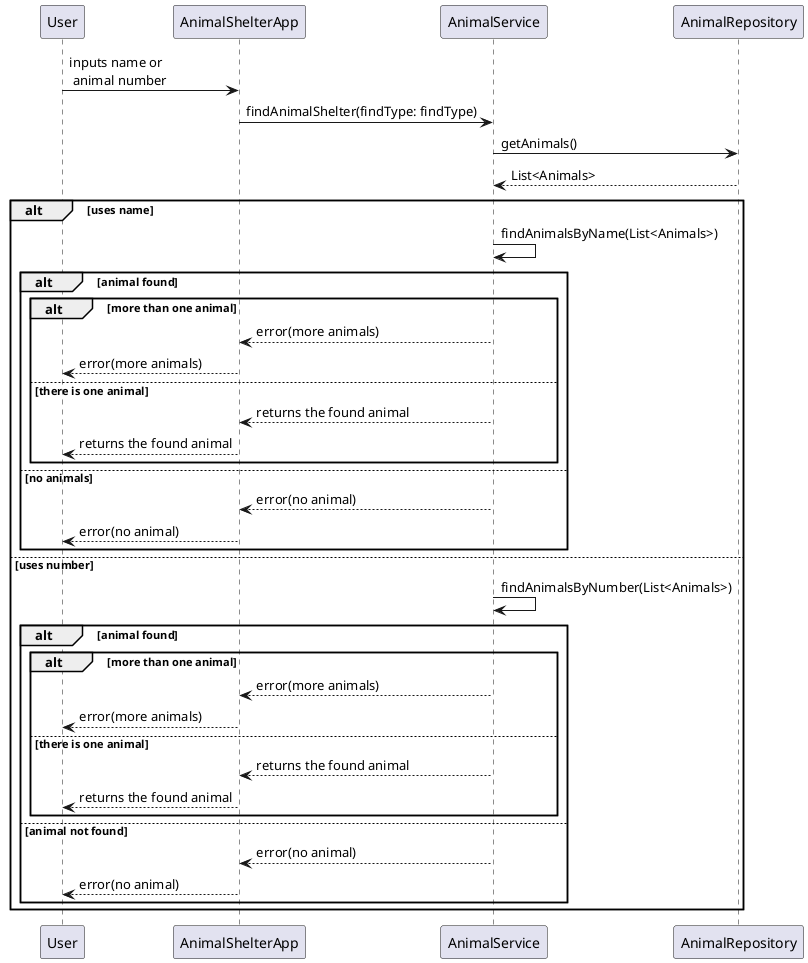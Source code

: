 @startuml

User -> AnimalShelterApp : inputs name or\n animal number
AnimalShelterApp -> AnimalService : findAnimalShelter(findType: findType)
AnimalService -> AnimalRepository : getAnimals()
AnimalRepository --> AnimalService : List<Animals>


alt uses name
AnimalService -> AnimalService : findAnimalsByName(List<Animals>)
    alt animal found
        alt more than one animal
            AnimalService --> AnimalShelterApp : error(more animals)
            AnimalShelterApp --> User : error(more animals)
        else there is one animal
            AnimalService --> AnimalShelterApp : returns the found animal
            AnimalShelterApp --> User : returns the found animal
          end

    else no animals
        AnimalService --> AnimalShelterApp : error(no animal)
        AnimalShelterApp --> User : error(no animal)
    end

else uses number
AnimalService -> AnimalService : findAnimalsByNumber(List<Animals>)
    alt animal found
        alt more than one animal
            AnimalService --> AnimalShelterApp : error(more animals)
            AnimalShelterApp --> User : error(more animals)
        else there is one animal
            AnimalService --> AnimalShelterApp : returns the found animal
            AnimalShelterApp --> User : returns the found animal
            end

    else animal not found
        AnimalService --> AnimalShelterApp : error(no animal)
        AnimalShelterApp --> User : error(no animal)
     end
end
@enduml
